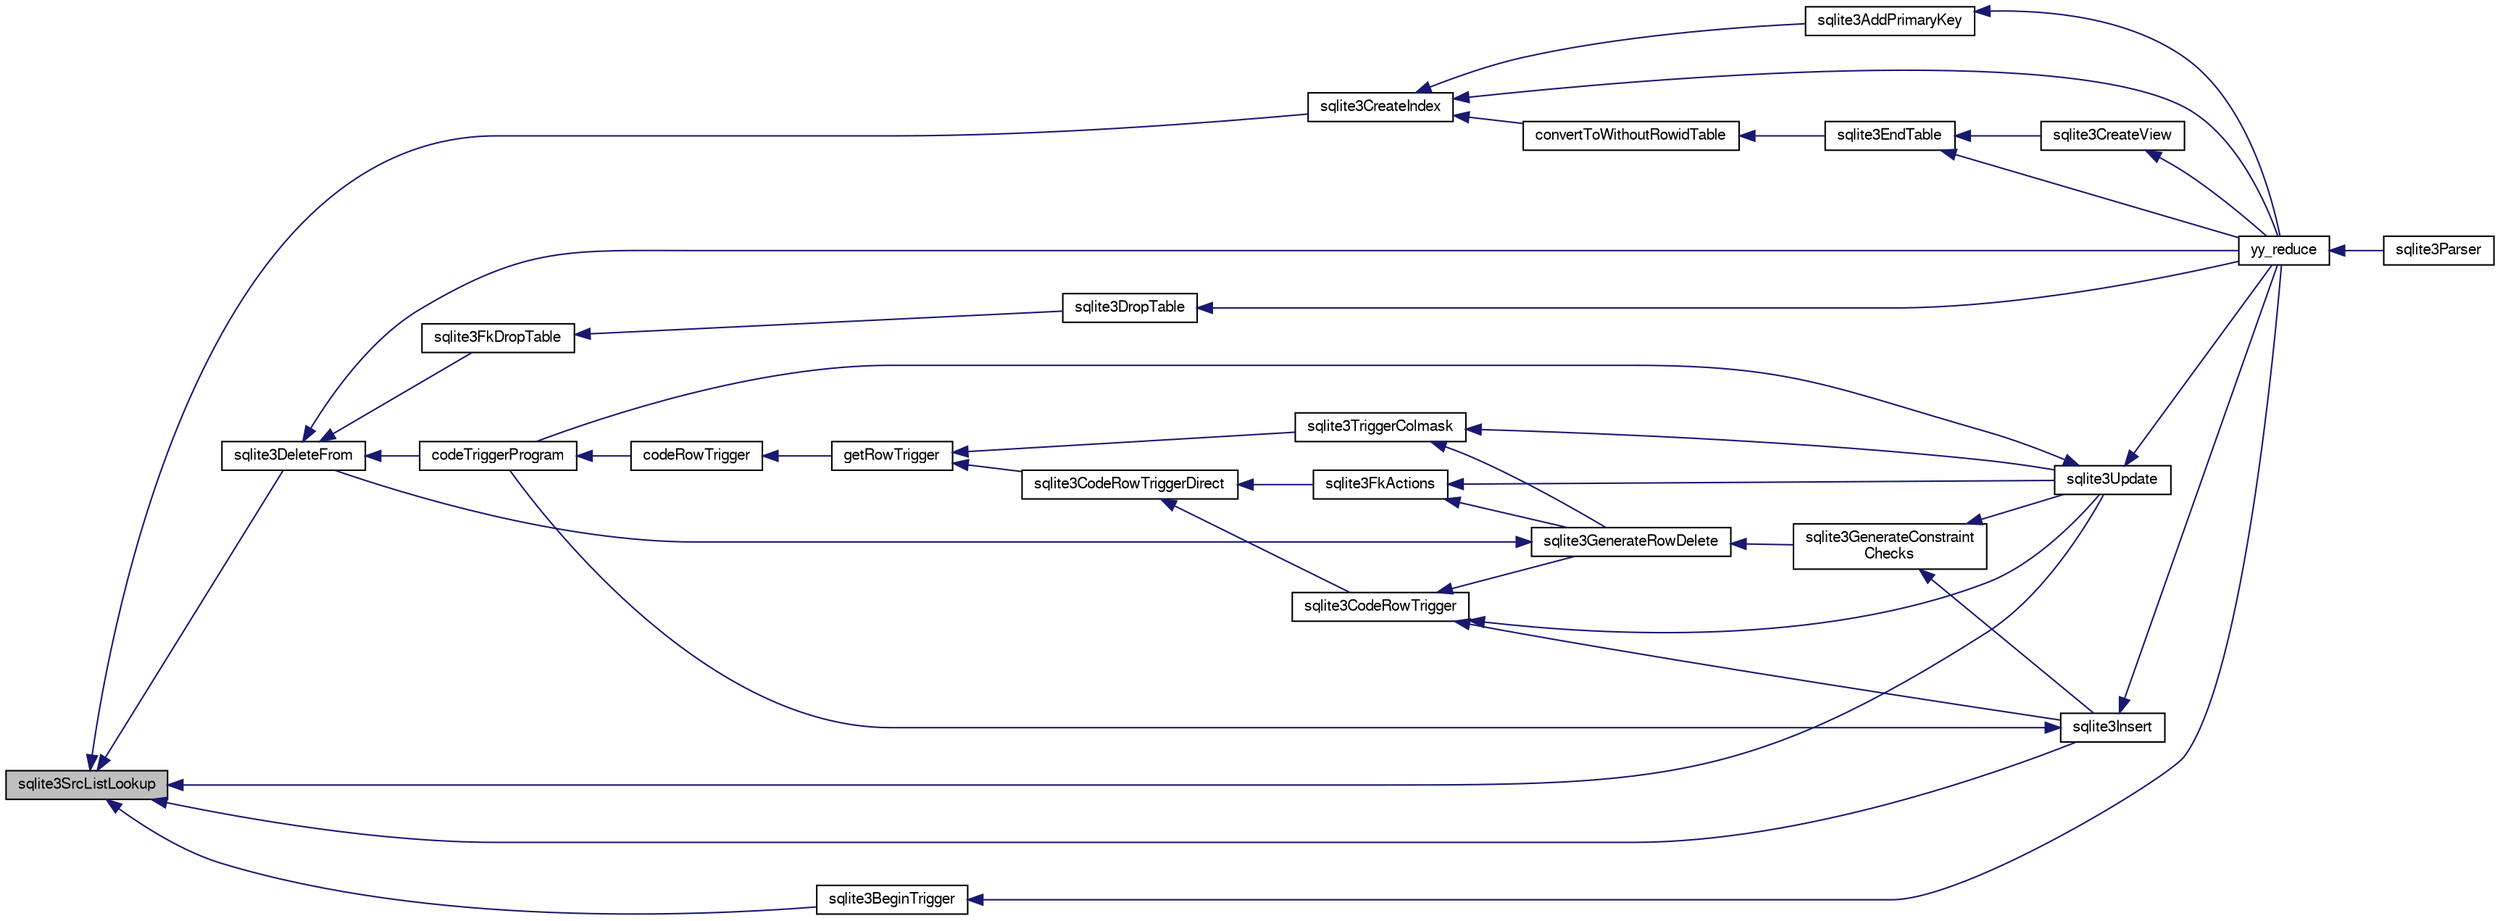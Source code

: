 digraph "sqlite3SrcListLookup"
{
  edge [fontname="FreeSans",fontsize="10",labelfontname="FreeSans",labelfontsize="10"];
  node [fontname="FreeSans",fontsize="10",shape=record];
  rankdir="LR";
  Node707514 [label="sqlite3SrcListLookup",height=0.2,width=0.4,color="black", fillcolor="grey75", style="filled", fontcolor="black"];
  Node707514 -> Node707515 [dir="back",color="midnightblue",fontsize="10",style="solid",fontname="FreeSans"];
  Node707515 [label="sqlite3CreateIndex",height=0.2,width=0.4,color="black", fillcolor="white", style="filled",URL="$sqlite3_8c.html#a8dbe5e590ab6c58a8c45f34f7c81e825"];
  Node707515 -> Node707516 [dir="back",color="midnightblue",fontsize="10",style="solid",fontname="FreeSans"];
  Node707516 [label="sqlite3AddPrimaryKey",height=0.2,width=0.4,color="black", fillcolor="white", style="filled",URL="$sqlite3_8c.html#af2b0672c3379d2a7d927d210ae0ade62"];
  Node707516 -> Node707517 [dir="back",color="midnightblue",fontsize="10",style="solid",fontname="FreeSans"];
  Node707517 [label="yy_reduce",height=0.2,width=0.4,color="black", fillcolor="white", style="filled",URL="$sqlite3_8c.html#a7c419a9b25711c666a9a2449ef377f14"];
  Node707517 -> Node707518 [dir="back",color="midnightblue",fontsize="10",style="solid",fontname="FreeSans"];
  Node707518 [label="sqlite3Parser",height=0.2,width=0.4,color="black", fillcolor="white", style="filled",URL="$sqlite3_8c.html#a0327d71a5fabe0b6a343d78a2602e72a"];
  Node707515 -> Node707519 [dir="back",color="midnightblue",fontsize="10",style="solid",fontname="FreeSans"];
  Node707519 [label="convertToWithoutRowidTable",height=0.2,width=0.4,color="black", fillcolor="white", style="filled",URL="$sqlite3_8c.html#a0d41effc4e4a0ba740429a08f6747313"];
  Node707519 -> Node707520 [dir="back",color="midnightblue",fontsize="10",style="solid",fontname="FreeSans"];
  Node707520 [label="sqlite3EndTable",height=0.2,width=0.4,color="black", fillcolor="white", style="filled",URL="$sqlite3_8c.html#a7b5f2c66c0f0b6f819d970ca389768b0"];
  Node707520 -> Node707521 [dir="back",color="midnightblue",fontsize="10",style="solid",fontname="FreeSans"];
  Node707521 [label="sqlite3CreateView",height=0.2,width=0.4,color="black", fillcolor="white", style="filled",URL="$sqlite3_8c.html#a9d85cb00ff71dee5cd9a019503a6982e"];
  Node707521 -> Node707517 [dir="back",color="midnightblue",fontsize="10",style="solid",fontname="FreeSans"];
  Node707520 -> Node707517 [dir="back",color="midnightblue",fontsize="10",style="solid",fontname="FreeSans"];
  Node707515 -> Node707517 [dir="back",color="midnightblue",fontsize="10",style="solid",fontname="FreeSans"];
  Node707514 -> Node707522 [dir="back",color="midnightblue",fontsize="10",style="solid",fontname="FreeSans"];
  Node707522 [label="sqlite3DeleteFrom",height=0.2,width=0.4,color="black", fillcolor="white", style="filled",URL="$sqlite3_8c.html#ab9b4b45349188b49eabb23f94608a091"];
  Node707522 -> Node707523 [dir="back",color="midnightblue",fontsize="10",style="solid",fontname="FreeSans"];
  Node707523 [label="sqlite3FkDropTable",height=0.2,width=0.4,color="black", fillcolor="white", style="filled",URL="$sqlite3_8c.html#a1218c6fc74e89152ceaa4760e82f5ef9"];
  Node707523 -> Node707524 [dir="back",color="midnightblue",fontsize="10",style="solid",fontname="FreeSans"];
  Node707524 [label="sqlite3DropTable",height=0.2,width=0.4,color="black", fillcolor="white", style="filled",URL="$sqlite3_8c.html#a5534f77364b5568783c0e50db3c9defb"];
  Node707524 -> Node707517 [dir="back",color="midnightblue",fontsize="10",style="solid",fontname="FreeSans"];
  Node707522 -> Node707525 [dir="back",color="midnightblue",fontsize="10",style="solid",fontname="FreeSans"];
  Node707525 [label="codeTriggerProgram",height=0.2,width=0.4,color="black", fillcolor="white", style="filled",URL="$sqlite3_8c.html#a120801f59d9281d201d2ff4b2606836e"];
  Node707525 -> Node707526 [dir="back",color="midnightblue",fontsize="10",style="solid",fontname="FreeSans"];
  Node707526 [label="codeRowTrigger",height=0.2,width=0.4,color="black", fillcolor="white", style="filled",URL="$sqlite3_8c.html#a463cea5aaaf388b560b206570a0022fc"];
  Node707526 -> Node707527 [dir="back",color="midnightblue",fontsize="10",style="solid",fontname="FreeSans"];
  Node707527 [label="getRowTrigger",height=0.2,width=0.4,color="black", fillcolor="white", style="filled",URL="$sqlite3_8c.html#a69626ef20b540d1a2b19cf56f3f45689"];
  Node707527 -> Node707528 [dir="back",color="midnightblue",fontsize="10",style="solid",fontname="FreeSans"];
  Node707528 [label="sqlite3CodeRowTriggerDirect",height=0.2,width=0.4,color="black", fillcolor="white", style="filled",URL="$sqlite3_8c.html#ad92829f9001bcf89a0299dad5a48acd4"];
  Node707528 -> Node707529 [dir="back",color="midnightblue",fontsize="10",style="solid",fontname="FreeSans"];
  Node707529 [label="sqlite3FkActions",height=0.2,width=0.4,color="black", fillcolor="white", style="filled",URL="$sqlite3_8c.html#a39159bd1623724946c22355ba7f3ef90"];
  Node707529 -> Node707530 [dir="back",color="midnightblue",fontsize="10",style="solid",fontname="FreeSans"];
  Node707530 [label="sqlite3GenerateRowDelete",height=0.2,width=0.4,color="black", fillcolor="white", style="filled",URL="$sqlite3_8c.html#a2c76cbf3027fc18fdbb8cb4cd96b77d9"];
  Node707530 -> Node707522 [dir="back",color="midnightblue",fontsize="10",style="solid",fontname="FreeSans"];
  Node707530 -> Node707531 [dir="back",color="midnightblue",fontsize="10",style="solid",fontname="FreeSans"];
  Node707531 [label="sqlite3GenerateConstraint\lChecks",height=0.2,width=0.4,color="black", fillcolor="white", style="filled",URL="$sqlite3_8c.html#aef639c1e6a0c0a67ca6e7690ad931bd2"];
  Node707531 -> Node707532 [dir="back",color="midnightblue",fontsize="10",style="solid",fontname="FreeSans"];
  Node707532 [label="sqlite3Insert",height=0.2,width=0.4,color="black", fillcolor="white", style="filled",URL="$sqlite3_8c.html#a5b17c9c2000bae6bdff8e6be48d7dc2b"];
  Node707532 -> Node707525 [dir="back",color="midnightblue",fontsize="10",style="solid",fontname="FreeSans"];
  Node707532 -> Node707517 [dir="back",color="midnightblue",fontsize="10",style="solid",fontname="FreeSans"];
  Node707531 -> Node707533 [dir="back",color="midnightblue",fontsize="10",style="solid",fontname="FreeSans"];
  Node707533 [label="sqlite3Update",height=0.2,width=0.4,color="black", fillcolor="white", style="filled",URL="$sqlite3_8c.html#ac5aa67c46e8cc8174566fabe6809fafa"];
  Node707533 -> Node707525 [dir="back",color="midnightblue",fontsize="10",style="solid",fontname="FreeSans"];
  Node707533 -> Node707517 [dir="back",color="midnightblue",fontsize="10",style="solid",fontname="FreeSans"];
  Node707529 -> Node707533 [dir="back",color="midnightblue",fontsize="10",style="solid",fontname="FreeSans"];
  Node707528 -> Node707534 [dir="back",color="midnightblue",fontsize="10",style="solid",fontname="FreeSans"];
  Node707534 [label="sqlite3CodeRowTrigger",height=0.2,width=0.4,color="black", fillcolor="white", style="filled",URL="$sqlite3_8c.html#a37f21393c74de4d01b16761ee9abacd9"];
  Node707534 -> Node707530 [dir="back",color="midnightblue",fontsize="10",style="solid",fontname="FreeSans"];
  Node707534 -> Node707532 [dir="back",color="midnightblue",fontsize="10",style="solid",fontname="FreeSans"];
  Node707534 -> Node707533 [dir="back",color="midnightblue",fontsize="10",style="solid",fontname="FreeSans"];
  Node707527 -> Node707535 [dir="back",color="midnightblue",fontsize="10",style="solid",fontname="FreeSans"];
  Node707535 [label="sqlite3TriggerColmask",height=0.2,width=0.4,color="black", fillcolor="white", style="filled",URL="$sqlite3_8c.html#acace8e99e37ae5e84ea03c65e820c540"];
  Node707535 -> Node707530 [dir="back",color="midnightblue",fontsize="10",style="solid",fontname="FreeSans"];
  Node707535 -> Node707533 [dir="back",color="midnightblue",fontsize="10",style="solid",fontname="FreeSans"];
  Node707522 -> Node707517 [dir="back",color="midnightblue",fontsize="10",style="solid",fontname="FreeSans"];
  Node707514 -> Node707532 [dir="back",color="midnightblue",fontsize="10",style="solid",fontname="FreeSans"];
  Node707514 -> Node707536 [dir="back",color="midnightblue",fontsize="10",style="solid",fontname="FreeSans"];
  Node707536 [label="sqlite3BeginTrigger",height=0.2,width=0.4,color="black", fillcolor="white", style="filled",URL="$sqlite3_8c.html#ac20a731dbd52edec68a09962c7f39a4c"];
  Node707536 -> Node707517 [dir="back",color="midnightblue",fontsize="10",style="solid",fontname="FreeSans"];
  Node707514 -> Node707533 [dir="back",color="midnightblue",fontsize="10",style="solid",fontname="FreeSans"];
}
